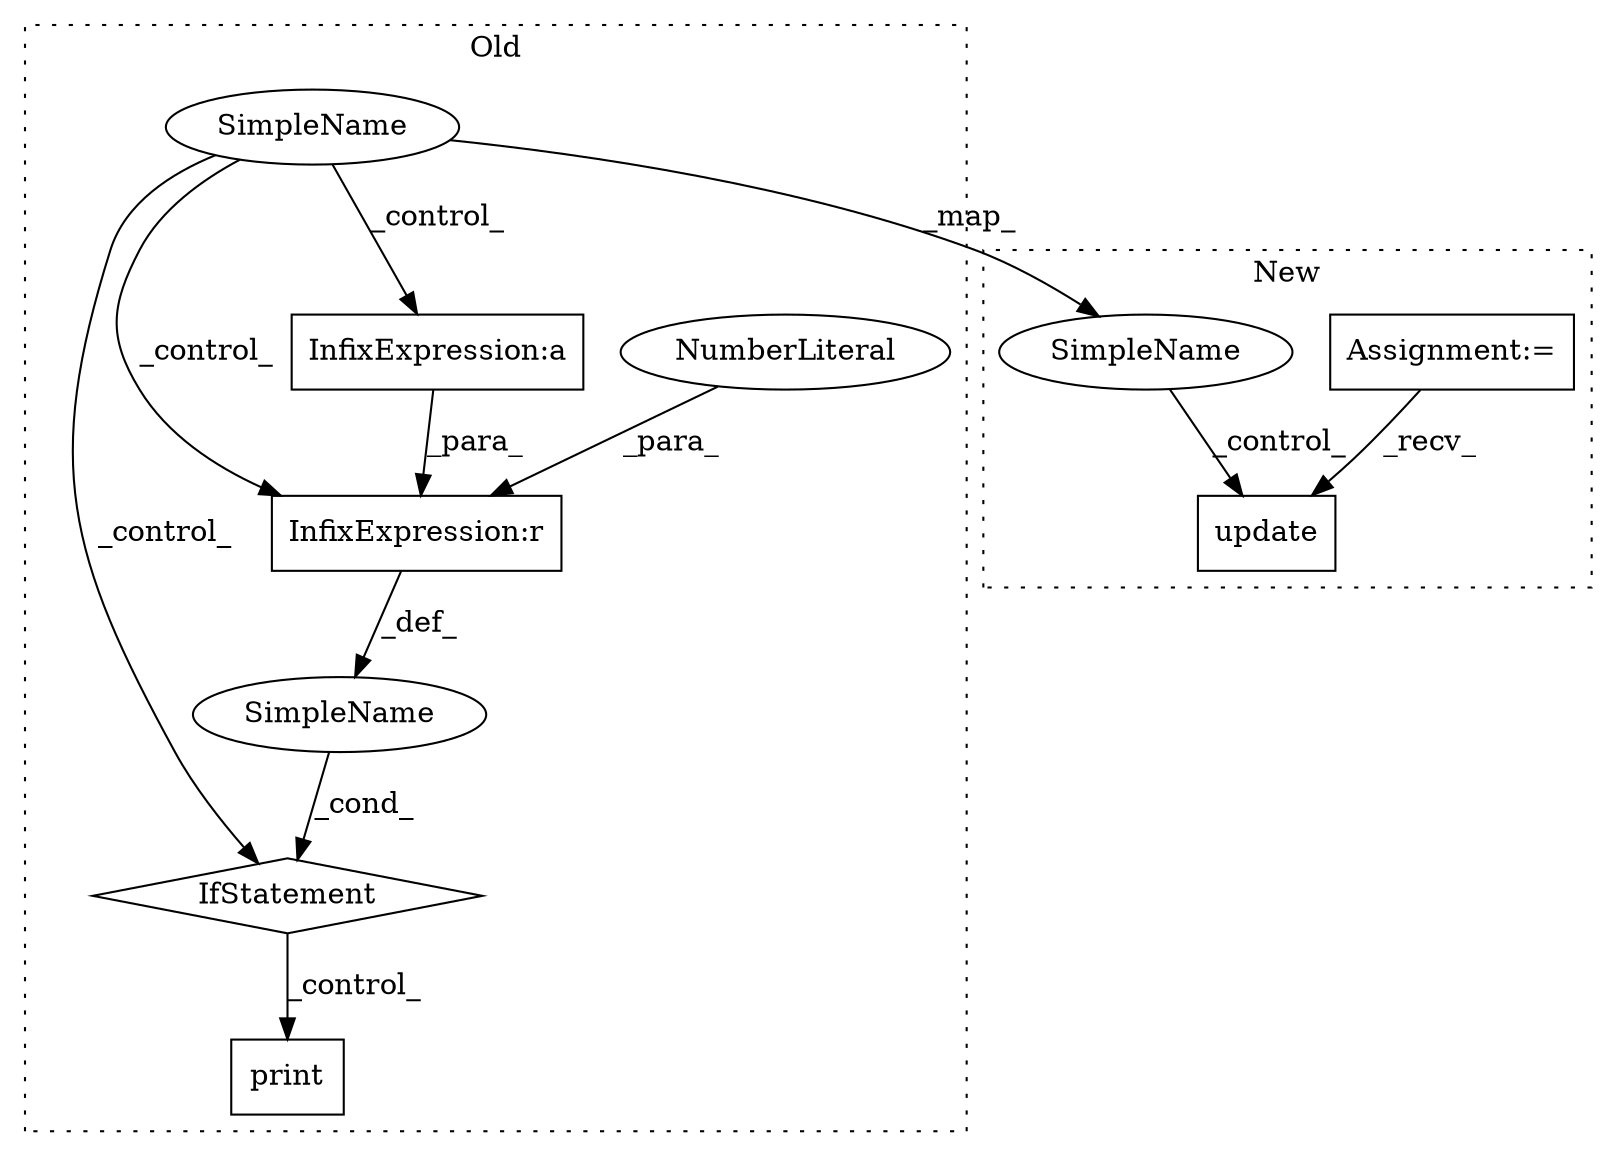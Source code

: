 digraph G {
subgraph cluster0 {
1 [label="IfStatement" a="25" s="7675,7705" l="4,2" shape="diamond"];
4 [label="InfixExpression:r" a="27" s="7700" l="4" shape="box"];
5 [label="NumberLiteral" a="34" s="7704" l="1" shape="ellipse"];
6 [label="SimpleName" a="42" s="" l="" shape="ellipse"];
7 [label="print" a="32" s="7717,7935" l="6,1" shape="box"];
8 [label="SimpleName" a="42" s="6457" l="1" shape="ellipse"];
10 [label="InfixExpression:a" a="27" s="7681" l="3" shape="box"];
label = "Old";
style="dotted";
}
subgraph cluster1 {
2 [label="update" a="32" s="8185,8207" l="7,1" shape="box"];
3 [label="Assignment:=" a="7" s="6678" l="4" shape="box"];
9 [label="SimpleName" a="42" s="6775" l="1" shape="ellipse"];
label = "New";
style="dotted";
}
1 -> 7 [label="_control_"];
3 -> 2 [label="_recv_"];
4 -> 6 [label="_def_"];
5 -> 4 [label="_para_"];
6 -> 1 [label="_cond_"];
8 -> 4 [label="_control_"];
8 -> 10 [label="_control_"];
8 -> 9 [label="_map_"];
8 -> 1 [label="_control_"];
9 -> 2 [label="_control_"];
10 -> 4 [label="_para_"];
}